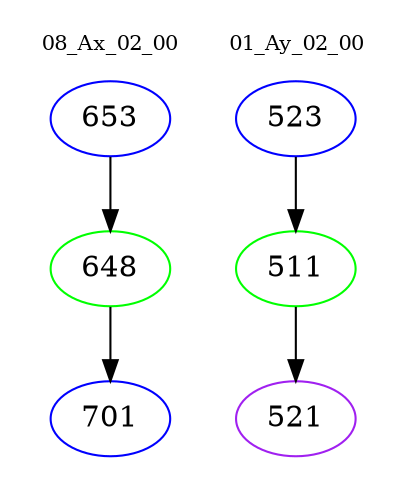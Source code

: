 digraph{
subgraph cluster_0 {
color = white
label = "08_Ax_02_00";
fontsize=10;
T0_653 [label="653", color="blue"]
T0_653 -> T0_648 [color="black"]
T0_648 [label="648", color="green"]
T0_648 -> T0_701 [color="black"]
T0_701 [label="701", color="blue"]
}
subgraph cluster_1 {
color = white
label = "01_Ay_02_00";
fontsize=10;
T1_523 [label="523", color="blue"]
T1_523 -> T1_511 [color="black"]
T1_511 [label="511", color="green"]
T1_511 -> T1_521 [color="black"]
T1_521 [label="521", color="purple"]
}
}
